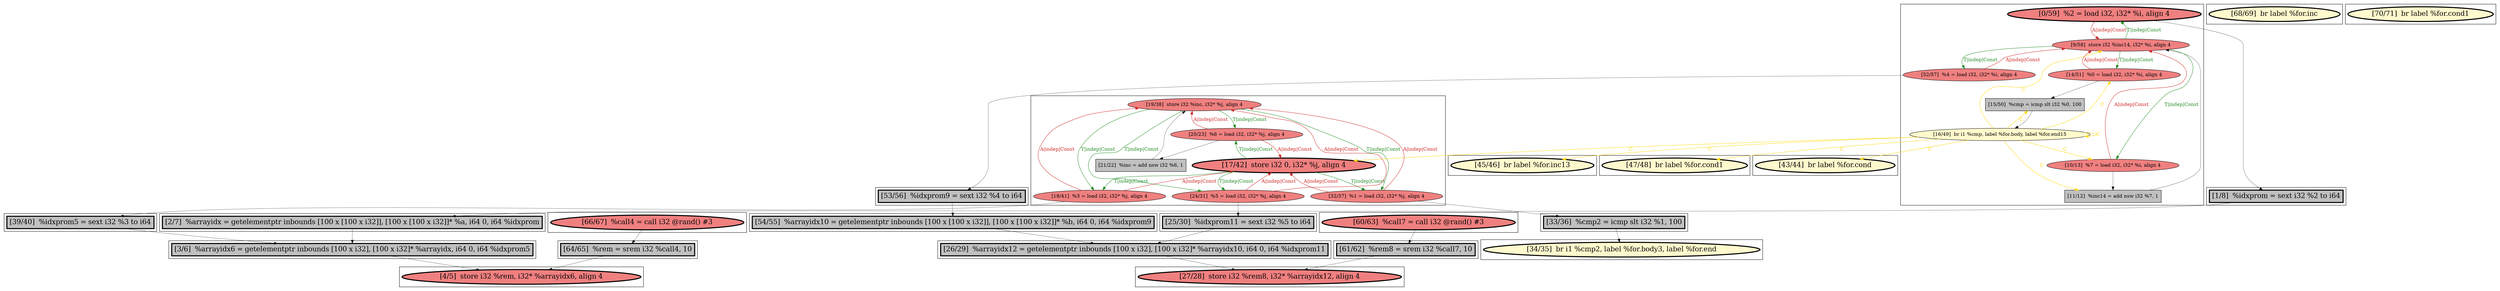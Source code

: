 
digraph G {



node725->node726 [style=solid,color=forestgreen,label="T|indep|Const",penwidth=1.0,fontcolor=forestgreen ]
node726->node725 [style=solid,color=firebrick3,label="A|indep|Const",penwidth=1.0,fontcolor=firebrick3 ]
node730->node718 [style=solid,color=black,label="",penwidth=0.5,fontcolor=black ]
node722->node725 [style=solid,color=firebrick3,label="A|indep|Const",penwidth=1.0,fontcolor=firebrick3 ]
node729->node696 [style=solid,color=black,label="",penwidth=0.5,fontcolor=black ]
node713->node730 [style=solid,color=black,label="",penwidth=0.5,fontcolor=black ]
node700->node720 [style=solid,color=black,label="",penwidth=0.5,fontcolor=black ]
node698->node699 [style=solid,color=black,label="",penwidth=0.5,fontcolor=black ]
node715->node715 [style=solid,color=gold,label="C",penwidth=1.0,fontcolor=gold ]
node717->node729 [style=solid,color=black,label="",penwidth=0.5,fontcolor=black ]
node722->node717 [style=solid,color=black,label="",penwidth=0.5,fontcolor=black ]
node721->node724 [style=solid,color=firebrick3,label="A|indep|Const",penwidth=1.0,fontcolor=firebrick3 ]
node727->node698 [style=solid,color=black,label="",penwidth=0.5,fontcolor=black ]
node714->node716 [style=solid,color=black,label="",penwidth=0.5,fontcolor=black ]
node710->node712 [style=solid,color=black,label="",penwidth=0.5,fontcolor=black ]
node715->node702 [style=solid,color=gold,label="C",penwidth=1.0,fontcolor=gold ]
node699->node697 [style=solid,color=black,label="",penwidth=0.5,fontcolor=black ]
node725->node727 [style=solid,color=forestgreen,label="T|indep|Const",penwidth=1.0,fontcolor=forestgreen ]
node727->node725 [style=solid,color=firebrick3,label="A|indep|Const",penwidth=1.0,fontcolor=firebrick3 ]
node704->node705 [style=solid,color=black,label="",penwidth=0.5,fontcolor=black ]
node711->node709 [style=solid,color=forestgreen,label="T|indep|Const",penwidth=1.0,fontcolor=forestgreen ]
node720->node699 [style=solid,color=black,label="",penwidth=0.5,fontcolor=black ]
node724->node727 [style=solid,color=forestgreen,label="T|indep|Const",penwidth=1.0,fontcolor=forestgreen ]
node731->node728 [style=solid,color=black,label="",penwidth=0.5,fontcolor=black ]
node725->node721 [style=solid,color=forestgreen,label="T|indep|Const",penwidth=1.0,fontcolor=forestgreen ]
node721->node725 [style=solid,color=firebrick3,label="A|indep|Const",penwidth=1.0,fontcolor=firebrick3 ]
node711->node710 [style=solid,color=forestgreen,label="T|indep|Const",penwidth=1.0,fontcolor=forestgreen ]
node705->node696 [style=solid,color=black,label="",penwidth=0.5,fontcolor=black ]
node715->node714 [style=solid,color=gold,label="C",penwidth=1.0,fontcolor=gold ]
node715->node716 [style=solid,color=gold,label="C",penwidth=1.0,fontcolor=gold ]
node723->node725 [style=solid,color=black,label="",penwidth=0.5,fontcolor=black ]
node715->node710 [style=solid,color=gold,label="C",penwidth=1.0,fontcolor=gold ]
node715->node719 [style=solid,color=gold,label="C",penwidth=1.0,fontcolor=gold ]
node713->node711 [style=solid,color=firebrick3,label="A|indep|Const",penwidth=1.0,fontcolor=firebrick3 ]
node709->node700 [style=solid,color=black,label="",penwidth=0.5,fontcolor=black ]
node715->node707 [style=solid,color=gold,label="C",penwidth=1.0,fontcolor=gold ]
node721->node731 [style=solid,color=black,label="",penwidth=0.5,fontcolor=black ]
node724->node726 [style=solid,color=forestgreen,label="T|indep|Const",penwidth=1.0,fontcolor=forestgreen ]
node715->node711 [style=solid,color=gold,label="C",penwidth=1.0,fontcolor=gold ]
node726->node724 [style=solid,color=firebrick3,label="A|indep|Const",penwidth=1.0,fontcolor=firebrick3 ]
node712->node711 [style=solid,color=black,label="",penwidth=0.5,fontcolor=black ]
node727->node724 [style=solid,color=firebrick3,label="A|indep|Const",penwidth=1.0,fontcolor=firebrick3 ]
node710->node711 [style=solid,color=firebrick3,label="A|indep|Const",penwidth=1.0,fontcolor=firebrick3 ]
node718->node729 [style=solid,color=black,label="",penwidth=0.5,fontcolor=black ]
node715->node712 [style=solid,color=gold,label="C",penwidth=1.0,fontcolor=gold ]
node725->node722 [style=solid,color=forestgreen,label="T|indep|Const",penwidth=1.0,fontcolor=forestgreen ]
node724->node721 [style=solid,color=forestgreen,label="T|indep|Const",penwidth=1.0,fontcolor=forestgreen ]
node714->node711 [style=solid,color=firebrick3,label="A|indep|Const",penwidth=1.0,fontcolor=firebrick3 ]
node711->node713 [style=solid,color=forestgreen,label="T|indep|Const",penwidth=1.0,fontcolor=forestgreen ]
node711->node714 [style=solid,color=forestgreen,label="T|indep|Const",penwidth=1.0,fontcolor=forestgreen ]
node715->node724 [style=solid,color=gold,label="C",penwidth=1.0,fontcolor=gold ]
node716->node715 [style=solid,color=black,label="",penwidth=0.5,fontcolor=black ]
node706->node697 [style=solid,color=black,label="",penwidth=0.5,fontcolor=black ]
node724->node722 [style=solid,color=forestgreen,label="T|indep|Const",penwidth=1.0,fontcolor=forestgreen ]
node709->node711 [style=solid,color=firebrick3,label="A|indep|Const",penwidth=1.0,fontcolor=firebrick3 ]
node726->node723 [style=solid,color=black,label="",penwidth=0.5,fontcolor=black ]
node708->node706 [style=solid,color=black,label="",penwidth=0.5,fontcolor=black ]
node722->node724 [style=solid,color=firebrick3,label="A|indep|Const",penwidth=1.0,fontcolor=firebrick3 ]


subgraph cluster22 {


node731 [penwidth=3.0,fontsize=20,fillcolor=grey,label="[33/36]  %cmp2 = icmp slt i32 %1, 100",shape=rectangle,style=filled ]



}

subgraph cluster20 {


node729 [penwidth=3.0,fontsize=20,fillcolor=grey,label="[3/6]  %arrayidx6 = getelementptr inbounds [100 x i32], [100 x i32]* %arrayidx, i64 0, i64 %idxprom5",shape=rectangle,style=filled ]



}

subgraph cluster18 {


node727 [fillcolor=lightcoral,label="[24/31]  %5 = load i32, i32* %j, align 4",shape=ellipse,style=filled ]
node722 [fillcolor=lightcoral,label="[18/41]  %3 = load i32, i32* %j, align 4",shape=ellipse,style=filled ]
node721 [fillcolor=lightcoral,label="[32/37]  %1 = load i32, i32* %j, align 4",shape=ellipse,style=filled ]
node724 [penwidth=3.0,fontsize=20,fillcolor=lightcoral,label="[17/42]  store i32 0, i32* %j, align 4",shape=ellipse,style=filled ]
node723 [fillcolor=grey,label="[21/22]  %inc = add nsw i32 %6, 1",shape=rectangle,style=filled ]
node725 [fillcolor=lightcoral,label="[19/38]  store i32 %inc, i32* %j, align 4",shape=ellipse,style=filled ]
node726 [fillcolor=lightcoral,label="[20/23]  %6 = load i32, i32* %j, align 4",shape=ellipse,style=filled ]



}

subgraph cluster16 {


node719 [penwidth=3.0,fontsize=20,fillcolor=lemonchiffon,label="[47/48]  br label %for.cond1",shape=ellipse,style=filled ]



}

subgraph cluster17 {


node720 [penwidth=3.0,fontsize=20,fillcolor=grey,label="[54/55]  %arrayidx10 = getelementptr inbounds [100 x [100 x i32]], [100 x [100 x i32]]* %b, i64 0, i64 %idxprom9",shape=rectangle,style=filled ]



}

subgraph cluster4 {


node700 [penwidth=3.0,fontsize=20,fillcolor=grey,label="[53/56]  %idxprom9 = sext i32 %4 to i64",shape=rectangle,style=filled ]



}

subgraph cluster3 {


node699 [penwidth=3.0,fontsize=20,fillcolor=grey,label="[26/29]  %arrayidx12 = getelementptr inbounds [100 x i32], [100 x i32]* %arrayidx10, i64 0, i64 %idxprom11",shape=rectangle,style=filled ]



}

subgraph cluster2 {


node698 [penwidth=3.0,fontsize=20,fillcolor=grey,label="[25/30]  %idxprom11 = sext i32 %5 to i64",shape=rectangle,style=filled ]



}

subgraph cluster1 {


node697 [penwidth=3.0,fontsize=20,fillcolor=lightcoral,label="[27/28]  store i32 %rem8, i32* %arrayidx12, align 4",shape=ellipse,style=filled ]



}

subgraph cluster12 {


node708 [penwidth=3.0,fontsize=20,fillcolor=lightcoral,label="[60/63]  %call7 = call i32 @rand() #3",shape=ellipse,style=filled ]



}

subgraph cluster5 {


node701 [penwidth=3.0,fontsize=20,fillcolor=lemonchiffon,label="[68/69]  br label %for.inc",shape=ellipse,style=filled ]



}

subgraph cluster0 {


node696 [penwidth=3.0,fontsize=20,fillcolor=lightcoral,label="[4/5]  store i32 %rem, i32* %arrayidx6, align 4",shape=ellipse,style=filled ]



}

subgraph cluster6 {


node702 [penwidth=3.0,fontsize=20,fillcolor=lemonchiffon,label="[45/46]  br label %for.inc13",shape=ellipse,style=filled ]



}

subgraph cluster14 {


node717 [penwidth=3.0,fontsize=20,fillcolor=grey,label="[39/40]  %idxprom5 = sext i32 %3 to i64",shape=rectangle,style=filled ]



}

subgraph cluster7 {


node703 [penwidth=3.0,fontsize=20,fillcolor=lemonchiffon,label="[70/71]  br label %for.cond1",shape=ellipse,style=filled ]



}

subgraph cluster8 {


node704 [penwidth=3.0,fontsize=20,fillcolor=lightcoral,label="[66/67]  %call4 = call i32 @rand() #3",shape=ellipse,style=filled ]



}

subgraph cluster21 {


node730 [penwidth=3.0,fontsize=20,fillcolor=grey,label="[1/8]  %idxprom = sext i32 %2 to i64",shape=rectangle,style=filled ]



}

subgraph cluster9 {


node705 [penwidth=3.0,fontsize=20,fillcolor=grey,label="[64/65]  %rem = srem i32 %call4, 10",shape=rectangle,style=filled ]



}

subgraph cluster19 {


node728 [penwidth=3.0,fontsize=20,fillcolor=lemonchiffon,label="[34/35]  br i1 %cmp2, label %for.body3, label %for.end",shape=ellipse,style=filled ]



}

subgraph cluster10 {


node706 [penwidth=3.0,fontsize=20,fillcolor=grey,label="[61/62]  %rem8 = srem i32 %call7, 10",shape=rectangle,style=filled ]



}

subgraph cluster11 {


node707 [penwidth=3.0,fontsize=20,fillcolor=lemonchiffon,label="[43/44]  br label %for.cond",shape=ellipse,style=filled ]



}

subgraph cluster13 {


node715 [fillcolor=lemonchiffon,label="[16/49]  br i1 %cmp, label %for.body, label %for.end15",shape=ellipse,style=filled ]
node710 [fillcolor=lightcoral,label="[10/13]  %7 = load i32, i32* %i, align 4",shape=ellipse,style=filled ]
node709 [fillcolor=lightcoral,label="[52/57]  %4 = load i32, i32* %i, align 4",shape=ellipse,style=filled ]
node711 [fillcolor=lightcoral,label="[9/58]  store i32 %inc14, i32* %i, align 4",shape=ellipse,style=filled ]
node712 [fillcolor=grey,label="[11/12]  %inc14 = add nsw i32 %7, 1",shape=rectangle,style=filled ]
node716 [fillcolor=grey,label="[15/50]  %cmp = icmp slt i32 %0, 100",shape=rectangle,style=filled ]
node714 [fillcolor=lightcoral,label="[14/51]  %0 = load i32, i32* %i, align 4",shape=ellipse,style=filled ]
node713 [penwidth=3.0,fontsize=20,fillcolor=lightcoral,label="[0/59]  %2 = load i32, i32* %i, align 4",shape=ellipse,style=filled ]



}

subgraph cluster15 {


node718 [penwidth=3.0,fontsize=20,fillcolor=grey,label="[2/7]  %arrayidx = getelementptr inbounds [100 x [100 x i32]], [100 x [100 x i32]]* %a, i64 0, i64 %idxprom",shape=rectangle,style=filled ]



}

}
